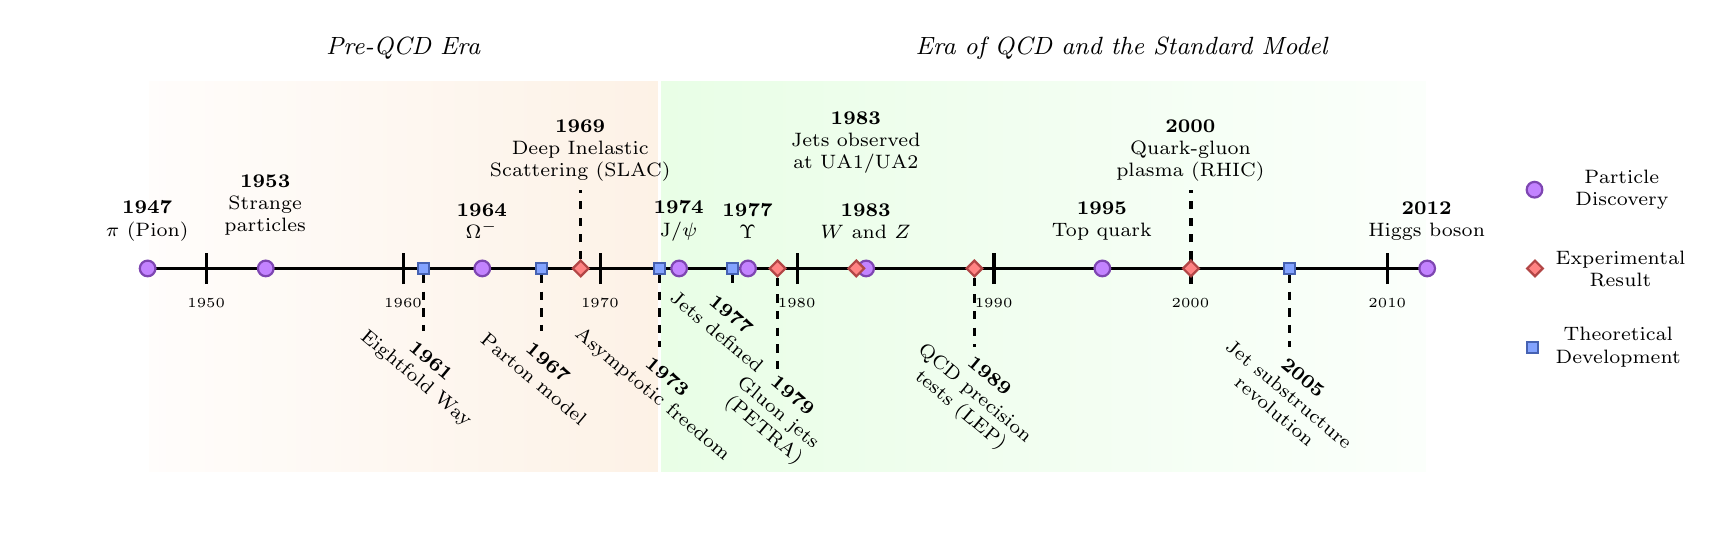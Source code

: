 \begin{tikzpicture}[very thick]
    % Define coordinate transformation function
    \pgfmathsetmacro{\compressfactor}{1}
    \pgfmathsetmacro{\earlytransition}{1947}
    \pgfmathsetmacro{\moderntransition}{1973}

    \tikzset{
        my coords/.style={
            x={0.25cm},
            y={1cm},
        }
    }

    \begin{scope}[my coords]
        % Colors
        \definecolor{particleera}{RGB}{255,240,230}
        \definecolor{modernera}{RGB}{230,255,230}
        \definecolor{particledot}{RGB}{255,200,180}
        \definecolor{moderndot}{RGB}{180,255,180}
        \definecolor{particleoutline}{RGB}{255,140,100}
        \definecolor{modernoutline}{RGB}{50,180,50}

        % New colors for event types
        \definecolor{theorycol}{RGB}{100,140,255}
        \definecolor{experimentcol}{RGB}{255,100,100}
        \definecolor{particlecol}{RGB}{180,100,255}
        \definecolor{milestonecolor}{RGB}{100,40,120}

        % Styles
        \tikzset{
            experiment/.style={diamond, fill=experimentcol!80, draw=experimentcol!70!black, line width=0.8pt, inner sep=1.5pt},
            theory/.style={rectangle, fill=theorycol!80, draw=theorycol!70!black, line width=0.8pt, inner sep=2pt},
            particle/.style={circle, fill=particlecol!80, draw=particlecol!70!black, line width=0.8pt, inner sep=2pt},
            milestone/.style={particle}, % Now just using particle style for milestones
            exp label/.style={text width=2.8cm, align=center, font=\scriptsize},
            theory label/.style={text width=2.8cm, align=center, font=\scriptsize, rotate=-40},
            particle label/.style={text width=2.8cm, align=center, font=\scriptsize}
        }

        % Era backgrounds
        \fill[draw=white, left color=particleera!15, middle color=particleera, right color=particleera!90!modernera] (\earlytransition,2.4) rectangle (\moderntransition,-2.6);
        \fill[draw=white, left color=modernera!90!particleera, middle color=modernera, right color=modernera!15] (\moderntransition,2.4) rectangle (2012,-2.6);

        % Main timeline
        \draw[line width=1.2pt] (1947,0) -- (2012,0);

        % Era labels
        \node[font=\small\itshape] at (1960,2.8) {Pre-QCD Era};
        \node[font=\small\itshape] at (1996.5,2.8) {Era of QCD and the Standard Model};

        % Tick marks
        \foreach \year in {1950,1960,1970,1980,1990,2000,2010} {
            \draw (\year,-0.2) -- (\year,0.2);
            \node[below=0.05cm, font=\tiny] at (\year,-0.2) {\year};
        }

        % PARTICLE DISCOVERIES (placed at y=0 with vertical offsets and horizontal labels)

        % Pion (now a regular particle)
        \node[particle] (pion) at (1947,0) {};
        \node[particle label] at (1947,0.6) {\textbf{1947}\\$\pi$ (Pion)};

        % Strange particles
        \node[particle] (strange) at (1953,0) {};
        \node[particle label] at (1953,0.8) {\textbf{1953}\\Strange\\particles};

        % Omega-minus
        \node[particle] (omega) at (1964,0) {};
        \node[particle label] at (1964,0.6) {\textbf{1964}\\$\Omega^-$};

        % J/psi
        \node[particle] (jpsi) at (1974,0) {};
        \node[particle label] at (1974,0.6) {\textbf{1974}\\J/$\psi$};

        % Upsilon (added)
        \node[particle] (upsilon) at (1977.5,0) {};
        \node[particle label] at (1977.5,0.6) {\textbf{1977}\\$\Upsilon$};

        % W and Z bosons (added)
        \node[particle] (wz) at (1983.5,0) {};
        \node[particle label] at (1983.5,0.6) {\textbf{1983}\\$W$ and $Z$};

        % Top quark (added)
        \node[particle] (top) at (1995.5,0) {};
        \node[particle label] at (1995.5,0.6) {\textbf{1995}\\Top quark};

        % Higgs boson (now a regular particle)
        \node[particle] (higgs) at (2012,0) {};
        \node[particle label] at (2012,0.6) {\textbf{2012}\\Higgs boson};

        % EXPERIMENTAL EVENTS

        % DIS at SLAC (stays above)
        \node[experiment] (dis) at (1969,0) {};
        \draw[-, dashed] (dis) -- (1969,1.0);
        \node[exp label] at (1969,1.5) {\textbf{1969}\\Deep Inelastic\\Scattering (SLAC)};

        % Jets at UA1/UA2 (stays above)
        \node[experiment] (jets-exp) at (1983,0) {};
        \node[exp label] at (1983,1.6) {\textbf{1983}\\Jets observed\\at UA1/UA2};

        % Moved to bottom row
        % Gluon jets (MOVED to bottom)
        \node[experiment] (gluon) at (1979,0) {};
        \draw[-, dashed] (gluon) -- (1979,-1.3);
        \node[theory label] at (1979,-1.85) {\textbf{1979}\\Gluon jets\\(PETRA)};

        % LEP precision (MOVED to bottom)
        \node[experiment] (lep) at (1989,0) {};
        \draw[-, dashed] (lep) -- (1989,-1.0);
        \node[theory label] at (1989,-1.6) {\textbf{1989}\\QCD precision\\tests (LEP)};

        % Quark-gluon plasma (MOVED to bottom)
        \node[experiment] (qgp) at (2000,0) {};
        \draw[-, dashed] (qgp) -- (2000,1.0);
        \node[exp label] at (2000,1.5) {\textbf{2000}\\Quark-gluon\\plasma (RHIC)};

        % THEORETICAL EVENTS (below the line)

        % Eightfold Way
        \node[theory] (eightfold) at (1961,0) {};
        \draw[-, dashed] (eightfold) -- (1961,-0.8);
        \node[theory label] at (1961,-1.3) {\textbf{1961}\\Eightfold Way};

        % Parton model
        \node[theory] (parton) at (1967,0) {};
        \draw[-, dashed] (parton) -- (1967,-0.8);
        \node[theory label] at (1967,-1.3) {\textbf{1967}\\Parton model};

        % Asymptotic freedom
        \node[theory] (qcd) at (1973,0) {};
        \draw[-, dashed] (qcd) -- (1973,-1.0);
        \node[theory label] at (1973,-1.5) {\textbf{1973}\\Asymptotic freedom};

        % Jets defined
        \node[theory] (jets-theory) at (1976.7,0) {};
        \draw[-, dashed] (jets-theory) -- (1976.7,-0.2);
        \node[theory label] at (1976.3,-0.7) {\textbf{1977}\\Jets defined};

        % Jet substructure
        \node[theory] (substructure) at (2005,0) {};
        \draw[-, dashed] (substructure) -- (2005,-1.0);
        \node[theory label] at (2005,-1.6) {\textbf{2005}\\Jet substructure\\revolution};


        % Simplified Legend
        \begin{scope}[shift={(2017,0.0)}]
            \node[particle, anchor=west] at (0,1.0) {};
            \node[anchor=west, align=center, font=\scriptsize] at (2.0,1.0) {Particle\\Discovery};

            \node[experiment, anchor=west] at (0,0.0) {};
            \node[anchor=west, align=center, font=\scriptsize] at (1,0.0) {Experimental\\Result};

            \node[theory, anchor=west] at (0,-1.0) {};
            \node[anchor=west, align=center, font=\scriptsize] at (1,-1.0) {Theoretical\\Development};
        \end{scope}
    \end{scope}
\end{tikzpicture}
